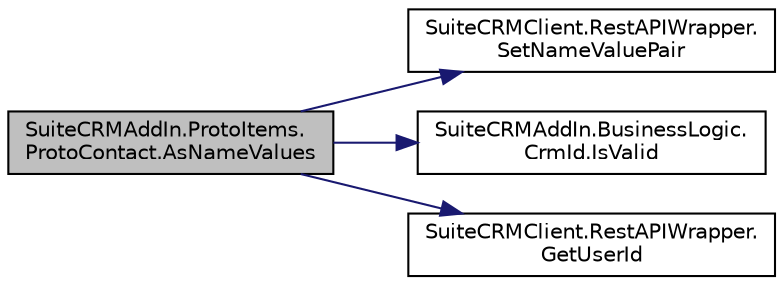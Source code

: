 digraph "SuiteCRMAddIn.ProtoItems.ProtoContact.AsNameValues"
{
  edge [fontname="Helvetica",fontsize="10",labelfontname="Helvetica",labelfontsize="10"];
  node [fontname="Helvetica",fontsize="10",shape=record];
  rankdir="LR";
  Node2 [label="SuiteCRMAddIn.ProtoItems.\lProtoContact.AsNameValues",height=0.2,width=0.4,color="black", fillcolor="grey75", style="filled", fontcolor="black"];
  Node2 -> Node3 [color="midnightblue",fontsize="10",style="solid",fontname="Helvetica"];
  Node3 [label="SuiteCRMClient.RestAPIWrapper.\lSetNameValuePair",height=0.2,width=0.4,color="black", fillcolor="white", style="filled",URL="$class_suite_c_r_m_client_1_1_rest_a_p_i_wrapper.html#a7d8a3f489c3f14462f6a6732939e95be"];
  Node2 -> Node4 [color="midnightblue",fontsize="10",style="solid",fontname="Helvetica"];
  Node4 [label="SuiteCRMAddIn.BusinessLogic.\lCrmId.IsValid",height=0.2,width=0.4,color="black", fillcolor="white", style="filled",URL="$class_suite_c_r_m_add_in_1_1_business_logic_1_1_crm_id.html#ae8a022a1d7034b495864a55ede1e0e72",tooltip="Validates a CRM id. "];
  Node2 -> Node5 [color="midnightblue",fontsize="10",style="solid",fontname="Helvetica"];
  Node5 [label="SuiteCRMClient.RestAPIWrapper.\lGetUserId",height=0.2,width=0.4,color="black", fillcolor="white", style="filled",URL="$class_suite_c_r_m_client_1_1_rest_a_p_i_wrapper.html#ab65492277e036bce9aff5361e64cb8fc",tooltip="Return the CRM id of the current user. "];
}
